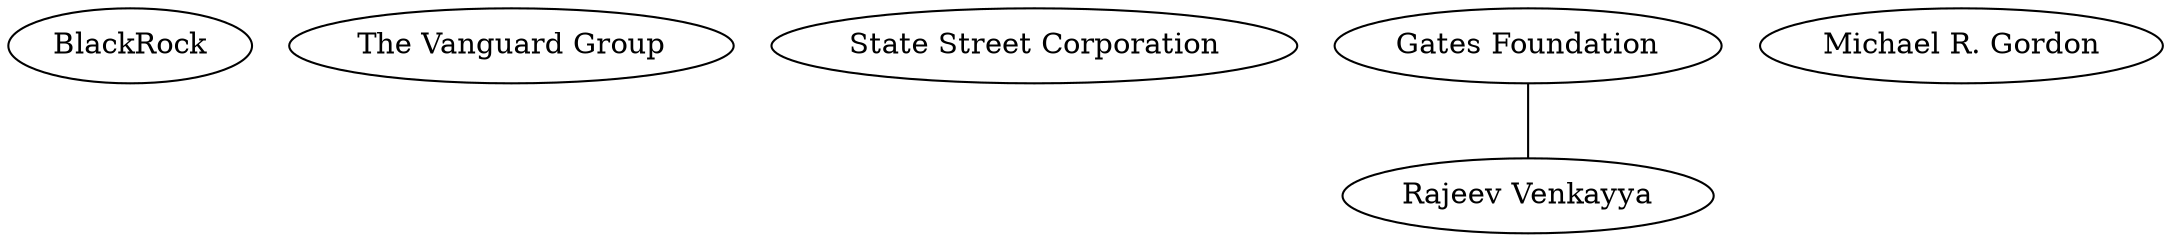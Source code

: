 graph usa {
    subgraph companies {
        b1 [
            label="BlackRock",
            full="BlackRock",
            link="https://es.wikipedia.org/wiki/BlackRock",
        ];
        tvg1 [
            label="The Vanguard Group",
            full="Vanguard",
            link="https://en.wikipedia.org/wiki/The_Vanguard_Group",
        ];
        ssc1 [
            label="State Street Corporation",
            full="State Street",
            link="https://en.wikipedia.org/wiki/State_Street_Corporation",
        ];
    };

    subgraph foundations {
        bmgf1 [
            label="Gates Foundation",
            full="Bill & Melinda Gates Foundation",
            link="",
        ];
    };

    subgraph jounalists {
        mrg1 [
            label="Michael R. Gordon",
            full="Michael R. Gordon",
            link="https://en.wikipedia.org/wiki/Michael_R._Gordon",
        ];
    };

    subgraph doctors {
        rv1 [
            label="Rajeev Venkayya",
            full="Rajeev Venkayya, M.D.",
            link="https://www.linkedin.com/in/rvenkayya",
        ];
    };

    bmgf1 -- rv1;
}
